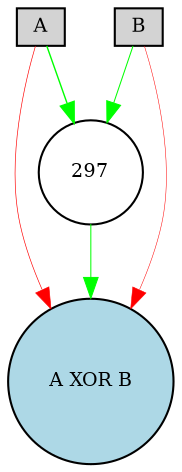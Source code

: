 digraph {
	node [fontsize=9 height=0.2 shape=circle width=0.2]
	A [fillcolor=lightgray shape=box style=filled]
	B [fillcolor=lightgray shape=box style=filled]
	"A XOR B" [fillcolor=lightblue style=filled]
	297 [fillcolor=white style=filled]
	A -> "A XOR B" [color=red penwidth=0.31280707206703334 style=solid]
	B -> 297 [color=green penwidth=0.489583175703024 style=solid]
	297 -> "A XOR B" [color=green penwidth=0.48871775316086885 style=solid]
	A -> 297 [color=green penwidth=0.6711253810491185 style=solid]
	B -> "A XOR B" [color=red penwidth=0.24124164385375454 style=solid]
}
